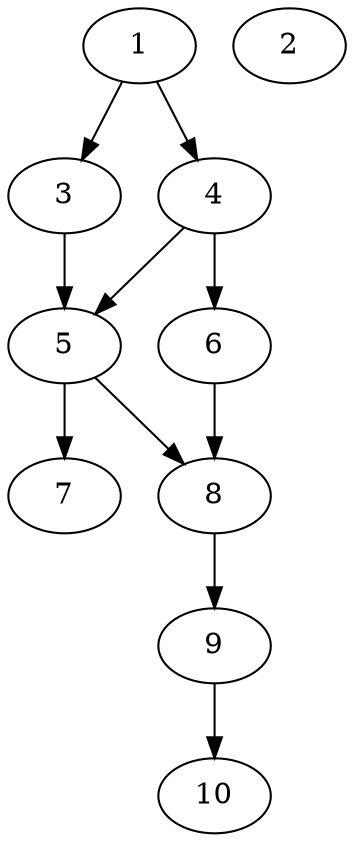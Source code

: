 // DAG automatically generated by daggen at Tue Aug  6 16:21:19 2019
// ./daggen --dot -n 10 --ccr 0.3 --fat 0.4 --regular 0.5 --density 0.6 --mindata 5242880 --maxdata 52428800 
digraph G {
  1 [size="51776853", alpha="0.01", expect_size="15533056"] 
  1 -> 3 [size ="15533056"]
  1 -> 4 [size ="15533056"]
  2 [size="38536533", alpha="0.02", expect_size="11560960"] 
  3 [size="93050880", alpha="0.08", expect_size="27915264"] 
  3 -> 5 [size ="27915264"]
  4 [size="90955093", alpha="0.18", expect_size="27286528"] 
  4 -> 5 [size ="27286528"]
  4 -> 6 [size ="27286528"]
  5 [size="142554453", alpha="0.16", expect_size="42766336"] 
  5 -> 7 [size ="42766336"]
  5 -> 8 [size ="42766336"]
  6 [size="116118187", alpha="0.09", expect_size="34835456"] 
  6 -> 8 [size ="34835456"]
  7 [size="136939520", alpha="0.03", expect_size="41081856"] 
  8 [size="56722773", alpha="0.11", expect_size="17016832"] 
  8 -> 9 [size ="17016832"]
  9 [size="68570453", alpha="0.10", expect_size="20571136"] 
  9 -> 10 [size ="20571136"]
  10 [size="171663360", alpha="0.12", expect_size="51499008"] 
}
